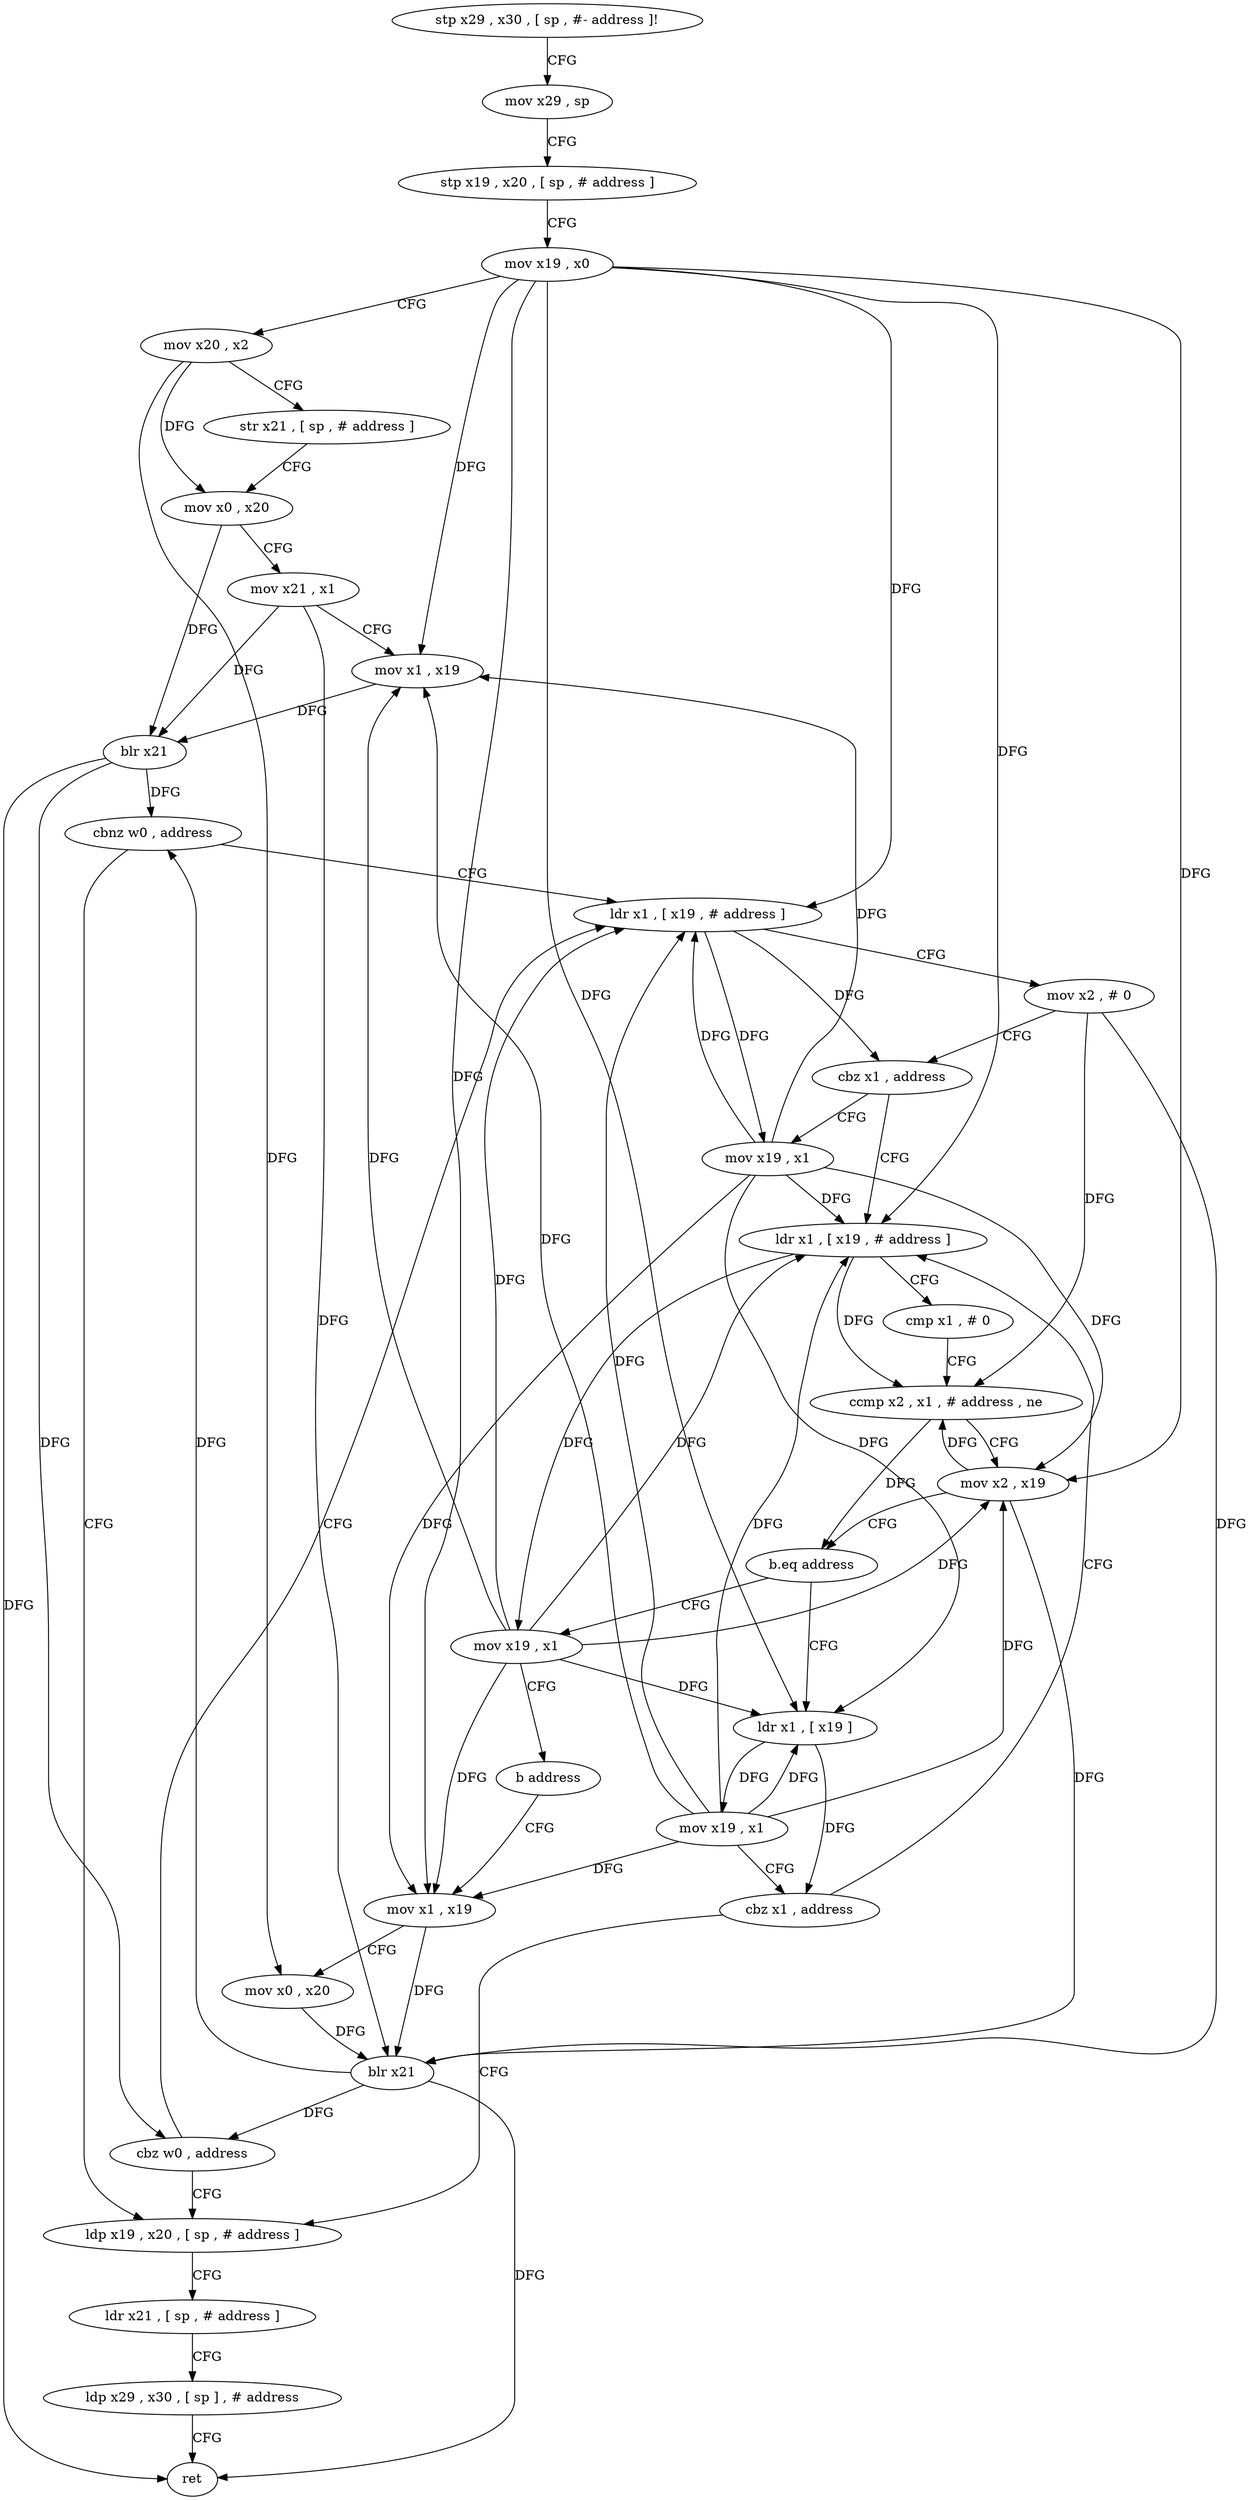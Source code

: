 digraph "func" {
"4319528" [label = "stp x29 , x30 , [ sp , #- address ]!" ]
"4319532" [label = "mov x29 , sp" ]
"4319536" [label = "stp x19 , x20 , [ sp , # address ]" ]
"4319540" [label = "mov x19 , x0" ]
"4319544" [label = "mov x20 , x2" ]
"4319548" [label = "str x21 , [ sp , # address ]" ]
"4319552" [label = "mov x0 , x20" ]
"4319556" [label = "mov x21 , x1" ]
"4319560" [label = "mov x1 , x19" ]
"4319564" [label = "blr x21" ]
"4319568" [label = "cbnz w0 , address" ]
"4319604" [label = "ldp x19 , x20 , [ sp , # address ]" ]
"4319572" [label = "ldr x1 , [ x19 , # address ]" ]
"4319608" [label = "ldr x21 , [ sp , # address ]" ]
"4319612" [label = "ldp x29 , x30 , [ sp ] , # address" ]
"4319616" [label = "ret" ]
"4319576" [label = "mov x2 , # 0" ]
"4319580" [label = "cbz x1 , address" ]
"4319636" [label = "ldr x1 , [ x19 , # address ]" ]
"4319584" [label = "mov x19 , x1" ]
"4319640" [label = "cmp x1 , # 0" ]
"4319644" [label = "ccmp x2 , x1 , # address , ne" ]
"4319648" [label = "mov x2 , x19" ]
"4319652" [label = "b.eq address" ]
"4319624" [label = "ldr x1 , [ x19 ]" ]
"4319656" [label = "mov x19 , x1" ]
"4319588" [label = "mov x1 , x19" ]
"4319628" [label = "mov x19 , x1" ]
"4319632" [label = "cbz x1 , address" ]
"4319660" [label = "b address" ]
"4319592" [label = "mov x0 , x20" ]
"4319596" [label = "blr x21" ]
"4319600" [label = "cbz w0 , address" ]
"4319528" -> "4319532" [ label = "CFG" ]
"4319532" -> "4319536" [ label = "CFG" ]
"4319536" -> "4319540" [ label = "CFG" ]
"4319540" -> "4319544" [ label = "CFG" ]
"4319540" -> "4319560" [ label = "DFG" ]
"4319540" -> "4319572" [ label = "DFG" ]
"4319540" -> "4319636" [ label = "DFG" ]
"4319540" -> "4319588" [ label = "DFG" ]
"4319540" -> "4319648" [ label = "DFG" ]
"4319540" -> "4319624" [ label = "DFG" ]
"4319544" -> "4319548" [ label = "CFG" ]
"4319544" -> "4319552" [ label = "DFG" ]
"4319544" -> "4319592" [ label = "DFG" ]
"4319548" -> "4319552" [ label = "CFG" ]
"4319552" -> "4319556" [ label = "CFG" ]
"4319552" -> "4319564" [ label = "DFG" ]
"4319556" -> "4319560" [ label = "CFG" ]
"4319556" -> "4319564" [ label = "DFG" ]
"4319556" -> "4319596" [ label = "DFG" ]
"4319560" -> "4319564" [ label = "DFG" ]
"4319564" -> "4319568" [ label = "DFG" ]
"4319564" -> "4319616" [ label = "DFG" ]
"4319564" -> "4319600" [ label = "DFG" ]
"4319568" -> "4319604" [ label = "CFG" ]
"4319568" -> "4319572" [ label = "CFG" ]
"4319604" -> "4319608" [ label = "CFG" ]
"4319572" -> "4319576" [ label = "CFG" ]
"4319572" -> "4319580" [ label = "DFG" ]
"4319572" -> "4319584" [ label = "DFG" ]
"4319608" -> "4319612" [ label = "CFG" ]
"4319612" -> "4319616" [ label = "CFG" ]
"4319576" -> "4319580" [ label = "CFG" ]
"4319576" -> "4319644" [ label = "DFG" ]
"4319576" -> "4319596" [ label = "DFG" ]
"4319580" -> "4319636" [ label = "CFG" ]
"4319580" -> "4319584" [ label = "CFG" ]
"4319636" -> "4319640" [ label = "CFG" ]
"4319636" -> "4319644" [ label = "DFG" ]
"4319636" -> "4319656" [ label = "DFG" ]
"4319584" -> "4319588" [ label = "DFG" ]
"4319584" -> "4319560" [ label = "DFG" ]
"4319584" -> "4319572" [ label = "DFG" ]
"4319584" -> "4319636" [ label = "DFG" ]
"4319584" -> "4319648" [ label = "DFG" ]
"4319584" -> "4319624" [ label = "DFG" ]
"4319640" -> "4319644" [ label = "CFG" ]
"4319644" -> "4319648" [ label = "CFG" ]
"4319644" -> "4319652" [ label = "DFG" ]
"4319648" -> "4319652" [ label = "CFG" ]
"4319648" -> "4319596" [ label = "DFG" ]
"4319648" -> "4319644" [ label = "DFG" ]
"4319652" -> "4319624" [ label = "CFG" ]
"4319652" -> "4319656" [ label = "CFG" ]
"4319624" -> "4319628" [ label = "DFG" ]
"4319624" -> "4319632" [ label = "DFG" ]
"4319656" -> "4319660" [ label = "CFG" ]
"4319656" -> "4319560" [ label = "DFG" ]
"4319656" -> "4319572" [ label = "DFG" ]
"4319656" -> "4319636" [ label = "DFG" ]
"4319656" -> "4319588" [ label = "DFG" ]
"4319656" -> "4319648" [ label = "DFG" ]
"4319656" -> "4319624" [ label = "DFG" ]
"4319588" -> "4319592" [ label = "CFG" ]
"4319588" -> "4319596" [ label = "DFG" ]
"4319628" -> "4319632" [ label = "CFG" ]
"4319628" -> "4319560" [ label = "DFG" ]
"4319628" -> "4319572" [ label = "DFG" ]
"4319628" -> "4319636" [ label = "DFG" ]
"4319628" -> "4319588" [ label = "DFG" ]
"4319628" -> "4319648" [ label = "DFG" ]
"4319628" -> "4319624" [ label = "DFG" ]
"4319632" -> "4319604" [ label = "CFG" ]
"4319632" -> "4319636" [ label = "CFG" ]
"4319660" -> "4319588" [ label = "CFG" ]
"4319592" -> "4319596" [ label = "DFG" ]
"4319596" -> "4319600" [ label = "DFG" ]
"4319596" -> "4319568" [ label = "DFG" ]
"4319596" -> "4319616" [ label = "DFG" ]
"4319600" -> "4319572" [ label = "CFG" ]
"4319600" -> "4319604" [ label = "CFG" ]
}
